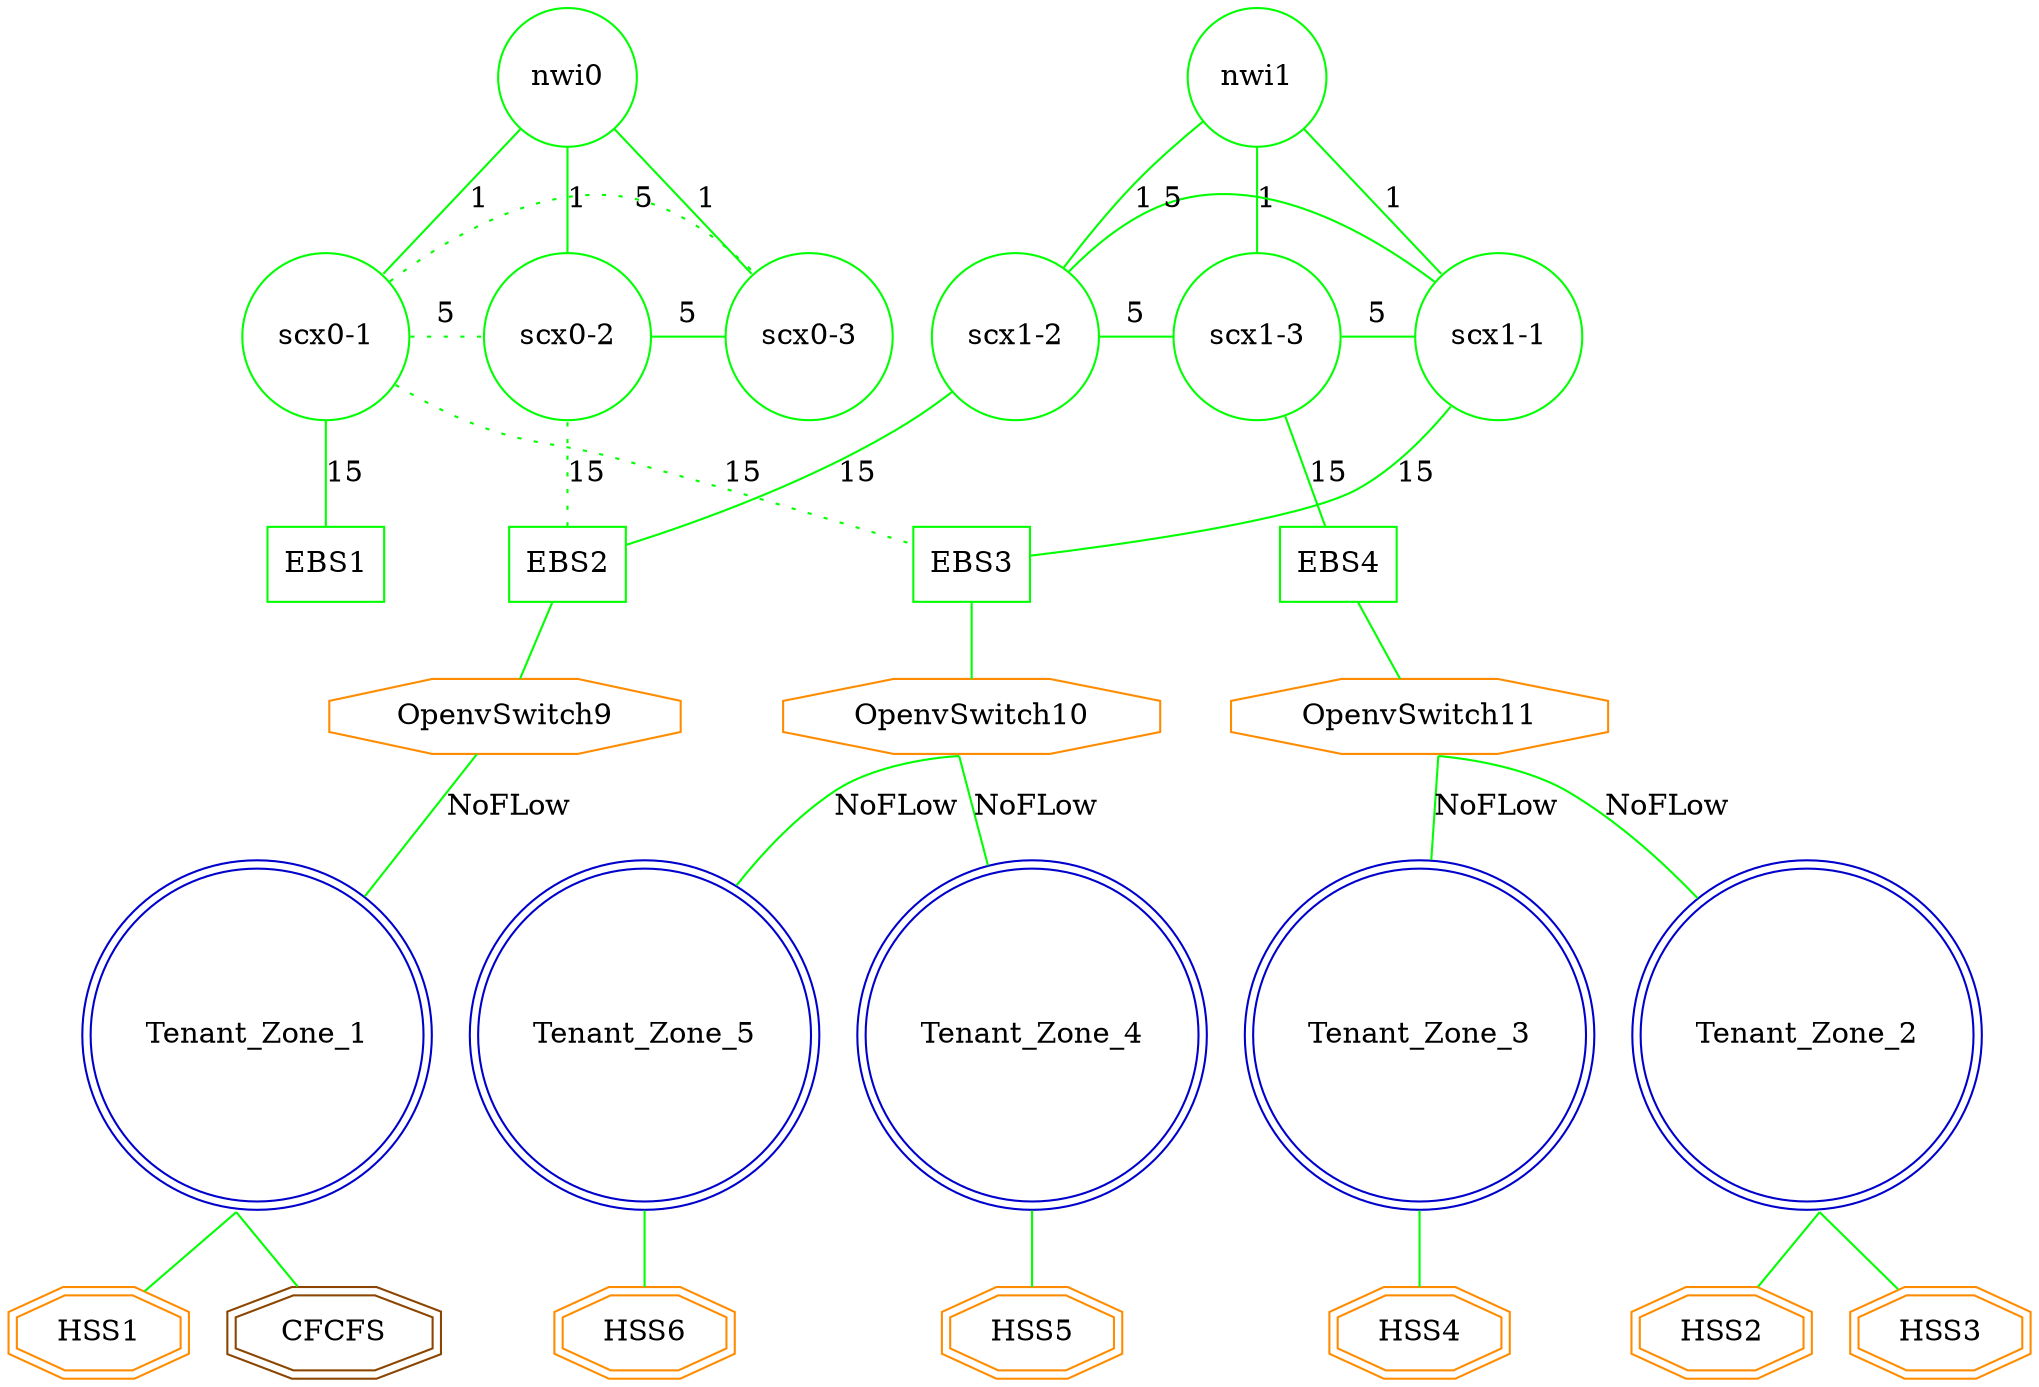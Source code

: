 strict graph {
	node [color=gray,
		href="javascript:void(click_node('\N'))",
		shape=circle
	];
	edge [color=gray,
		href="javascript:void(click_edge('\E'))",
		len="2.0"
	];
	{
		graph [rank=same];
		"0x1f"		 [color=green,
			label=nwi0];
		"0x83"		 [color=green,
			label=nwi1];
	}
	{
		graph [rank=same];
		"0x1"		 [color=green,
			label="scx0-1"];
		"0xb"		 [color=green,
			label="scx0-2"];
		"0x15"		 [color=green,
			label="scx0-3"];
		"0x65"		 [color=green,
			label="scx1-1"];
		"0x6f"		 [color=green,
			label="scx1-2"];
		"0x79"		 [color=green,
			label="scx1-3"];
	}
	{
		graph [rank=same];
                "EBS1"		 [color=green,
			label=EBS1,
			shape=box];
		"0xc9"		 [color=green,
			label=EBS3,
			shape=box];
		"0xd3"		 [color=green,
			label=EBS2,
			shape=box];
		"0xdf"		 [color=green,
			label=EBS4,
			shape=box];
	}
        {
		graph [rank=same];
                "0x11"		 [color=darkorange,
			label=OpenvSwitch9,
			shape=octagon];
		"0x12"		 [color=darkorange,
			label=OpenvSwitch10,
			shape=octagon];
		"0x13"		 [color=darkorange,
			label=OpenvSwitch11,
			shape=octagon];
	}
        {
		graph [rank=same];
                "1"		 [color=blue3,
			label=Tenant_Zone_1,
			shape=doublecircle];
		"2"		 [color=blue3,
			label=Tenant_Zone_2,
			shape=doublecircle];
		"3"		 [color=blue3,
			label=Tenant_Zone_3,
			shape=doublecircle];
                "4"		 [color=blue3,
			label=Tenant_Zone_4,
			shape=doublecircle];
		"5"		 [color=blue3,
			label=Tenant_Zone_5,
			shape=doublecircle];
	}
        {
		graph [rank=same];
                "CFCFS"		 [color=darkorange4,
			label=CFCFS,
			shape=doubleoctagon];
		"HSS1"		 [color=darkorange,
			label=HSS1,
			shape=doubleoctagon];
                "HSS2"		 [color=darkorange,
			label=HSS2,
			shape=doubleoctagon];
                "HSS3"		 [color=darkorange,
			label=HSS3,
			shape=doubleoctagon];
                "HSS4"		 [color=darkorange,
			label=HSS4,
			shape=doubleoctagon];
                "HSS5"		 [color=darkorange,
			label=HSS5,
			shape=doubleoctagon];
                "HSS6"		 [color=darkorange,
			label=HSS6,
			shape=doubleoctagon];
	}
	"0x1f" -- "0xb"	 [color=green,
		href="javascript:void(click_edge(\"0x1f,3,0xb,3,down\"))",
		label=1,
		style=solid,
		tooltip="rx:0.0,0.0 tx:0.0,0.0"];
	"0x1f" -- "0x15"	 [color=green,
		href="javascript:void(click_edge(\"0x1f,2,0x15,3,down\"))",
		label=1,
		style=solid,
		tooltip="rx:0.0,0.0 tx:0.0,0.0"];
	"0x83" -- "0x65"	 [color=green,
		href="javascript:void(click_edge(\"0x65,3,0x83,1,down\"))",
		label=1,
		style=solid,
		tooltip="rx:0.0,0.0 tx:0.0,0.0"];
	"0x83" -- "0x79"	 [color=green,
		href="javascript:void(click_edge(\"0x83,2,0x79,3,down\"))",
		label=1,
		style=solid,
		tooltip="rx:0.0,0.0 tx:0.0,0.0"];
	"0x1" -- "0x1f"	 [color=green,
		href="javascript:void(click_edge(\"0x1f,1,0x1,3,down\"))",
		label=1,
		style=solid,
		tooltip="rx:0.0,0.0 tx:0.0,0.0"];
	"0x1" -- "0xb"	 [color=green,
		href="javascript:void(click_edge(\"0xb,1,0x1,1,down\"))",
		label=5,
		style=dotted,
		tooltip="rx:660.0,0.0 tx:0.0,660.0"];
	"0x1" -- "0x15"	 [color=green,
		href="javascript:void(click_edge(\"0x15,2,0x1,2,down\"))",
		label=5,
		style=dotted,
		tooltip="rx:0.0,660.0 tx:660.0,0.0"];
	"0x1" -- "0xc9"	 [color=green,
		href="javascript:void(click_edge(\"0x1,4,0xc9,1,down\"))",
		label=15,
		style=dotted,
		tooltip="rx:0.0,660.0 tx:660.0,0.0"];
	"0xb" -- "0x15"	 [color=green,
		href="javascript:void(click_edge(\"0xb,2,0x15,1,down\"))",
		label=5,
		style=solid,
		tooltip="rx:0.0,0.0 tx:0.0,0.0"];
	"0x6f" -- "0x83"	 [color=green,
		href="javascript:void(click_edge(\"0x83,3,0x6f,3,down\"))",
		label=1,
		style=solid,
		tooltip="rx:0.0,0.0 tx:0.0,0.0"];
	"0x6f" -- "0x65"	 [color=green,
		href="javascript:void(click_edge(\"0x65,1,0x6f,1,down\"))",
		label=5,
		style=solid,
		tooltip="rx:0.0,0.0 tx:0.0,0.0"];
	"0x6f" -- "0x79"	 [color=green,
		href="javascript:void(click_edge(\"0x6f,2,0x79,1,down\"))",
		label=5,
		style=solid,
		tooltip="rx:0.0,0.0 tx:0.0,0.0"];
	"0x79" -- "0x65"	 [color=green,
		href="javascript:void(click_edge(\"0x79,2,0x65,2,down\"))",
		label=5,
		style=solid,
		tooltip="rx:0.0,0.0 tx:0.0,0.0"];
	"0x79" -- "0xdf"	 [color=green,
		href="javascript:void(click_edge(\"0x79,4,0xdf,2,down\"))",
		label=15,
		style=solid,
		tooltip="rx:0.0,0.0 tx:0.0,0.0"];
	"0xc9" -- "0x65"	 [color=green,
		href="javascript:void(click_edge(\"0xc9,2,0x65,4,down\"))",
		label=15,
		style=solid,
		tooltip="rx:0.0,0.0 tx:0.0,0.0"];
	"0xd3" -- "0xb"	 [color=green,
		href="javascript:void(click_edge(\"0xb,4,0xd3,1,down\"))",
		label=15,
		style=dotted,
		tooltip="rx:0.0,660.0 tx:660.0,0.0"];
	"0xd3" -- "0x6f"	 [color=green,
		href="javascript:void(click_edge(\"0x6f,4,0xd3,2,down\"))",
		label=15,
		style=solid,
		tooltip="rx:0.0,0.0 tx:0.0,0.0"];


















//med code
        

       "0x1" -- "EBS1"	 [color=green,
		href="javascript:void(click_edge(\"0x1f,1,0x1,3,down\"))",
		label=15,
		style=solid,
		tooltip="rx:0.0,0.0 tx:0.0,0.0"];
       "0xd3" -- "0x11"	 [color=green,
		sametail=3];
        
       "0xc9" -- "0x12"	 [color=green,
		sametail=3];
       "0xdf" -- "0x13"	 [color=green,
		sametail=3];
       "0x11" -- "1"	 [color=green, label=NoFLow, href="javascript:void(click_opennms(\"No Flow\"))",
		sametail=3];
       "0x12" -- "4"	 [color=green, label=NoFLow, href="javascript:void(click_opennms(\"No Flow\"))",
		sametail=3];
       "0x12" -- "5"	 [color=green, label=NoFLow, href="javascript:void(click_opennms(\"No Flow\"))",
		sametail=3];
       "0x13" -- "2"	 [color=green, label=NoFLow, href="javascript:void(click_opennms(\"No Flow\"))",
		sametail=3];
       "0x13" -- "3"	 [color=green, label=NoFLow, href="javascript:void(click_opennms(\"No Flow\"))",
		sametail=3];
       "1" -- "CFCFS"	 [color=green,
		sametail=3];
       "1" -- "HSS1"	 [color=green,
		sametail=3];
       "2" -- "HSS2"	 [color=green,
		sametail=3];
       "2" -- "HSS3"	 [color=green,
		sametail=3];
       "3" -- "HSS4"	 [color=green,
		sametail=3];
       "4" -- "HSS5"	 [color=green,
		sametail=3]; 
       "5" -- "HSS6"	 [color=green,
		sametail=3];
        



	
}
